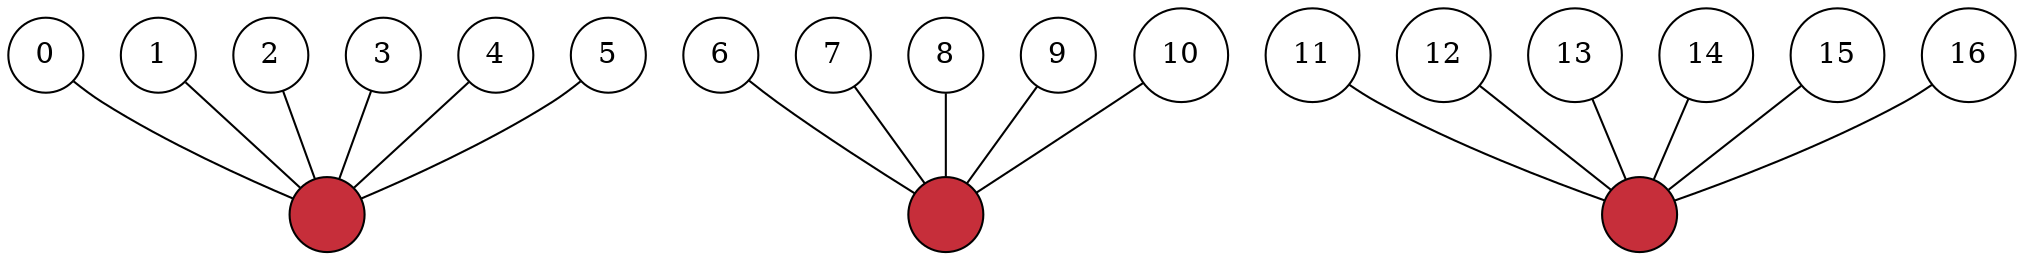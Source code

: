 strict graph "" {
	graph [bb="0,0,503.5,529.46"];
	node [label="\N",
		shape=circle
	];
	17	 [fillcolor="#C62E3A",
		height=0.5,
		label="",
		pos="126,111.53",
		style=filled,
		width=0.5];
	0	 [height=0.5,
		pos="234,111.53",
		width=0.5];
	0 -- 17	 [pos="215.68,111.53 195.7,111.53 163.92,111.53 144.05,111.53"];
	1	 [height=0.5,
		pos="180,205.06",
		width=0.5];
	1 -- 17	 [pos="170.84,189.2 160.85,171.89 144.96,144.37 135.03,127.16"];
	2	 [height=0.5,
		pos="72,205.06",
		width=0.5];
	2 -- 17	 [pos="81.16,189.2 91.15,171.89 107.04,144.37 116.97,127.16"];
	3	 [height=0.5,
		pos="18,111.53",
		width=0.5];
	3 -- 17	 [pos="36.321,111.53 56.301,111.53 88.077,111.53 107.95,111.53"];
	4	 [height=0.5,
		pos="72,18",
		width=0.5];
	4 -- 17	 [pos="81.16,33.866 91.15,51.17 107.04,78.688 116.97,95.899"];
	5	 [height=0.5,
		pos="180,18",
		width=0.5];
	5 -- 17	 [pos="170.84,33.866 160.85,51.17 144.96,78.688 135.03,95.899"];
	19	 [fillcolor="#C62E3A",
		height=0.5,
		label="",
		pos="373,245.53",
		style=filled,
		width=0.5];
	6	 [height=0.5,
		pos="485.5,245.53",
		width=0.5];
	6 -- 19	 [pos="467.42,245.53 446.43,245.53 412,245.53 391.03,245.53"];
	7	 [height=0.5,
		pos="409.47,351.95",
		width=0.5];
	7 -- 19	 [pos="403.61,334.86 396.81,315 385.65,282.43 378.85,262.59"];
	8	 [height=0.5,
		pos="284.15,314.53",
		width=0.5];
	8 -- 19	 [pos="298.42,303.45 315,290.57 342.19,269.46 358.76,256.59"];
	9	 [height=0.5,
		pos="278.92,183.85",
		width=0.5];
	9 -- 19	 [pos="294.03,193.76 311.59,205.27 340.38,224.14 357.92,235.64"];
	10	 [height=0.625,
		pos="405.19,137.73",
		width=0.625];
	10 -- 19	 [pos="398.67,159.55 392.65,179.73 383.81,209.34 378.23,228.02"];
	18	 [fillcolor="#C62E3A",
		height=0.5,
		label="",
		pos="135,409.53",
		style=filled,
		width=0.5];
	11	 [height=0.625,
		pos="247.5,409.53",
		width=0.625];
	11 -- 18	 [pos="224.73,409.53 203.67,409.53 172.77,409.53 153.28,409.53"];
	12	 [height=0.625,
		pos="191.25,506.96",
		width=0.625];
	12 -- 18	 [pos="179.87,487.24 169.34,469 153.89,442.24 144.14,425.36"];
	13	 [height=0.625,
		pos="78.75,506.96",
		width=0.625];
	13 -- 18	 [pos="90.133,487.24 100.66,469 116.11,442.24 125.86,425.36"];
	14	 [height=0.625,
		pos="22.5,409.53",
		width=0.625];
	14 -- 18	 [pos="45.266,409.53 66.325,409.53 97.229,409.53 116.72,409.53"];
	15	 [height=0.625,
		pos="78.75,312.1",
		width=0.625];
	15 -- 18	 [pos="90.133,331.82 100.66,350.06 116.11,376.82 125.86,393.7"];
	16	 [height=0.625,
		pos="191.25,312.1",
		width=0.625];
	16 -- 18	 [pos="179.87,331.82 169.34,350.06 153.89,376.82 144.14,393.7"];
}
